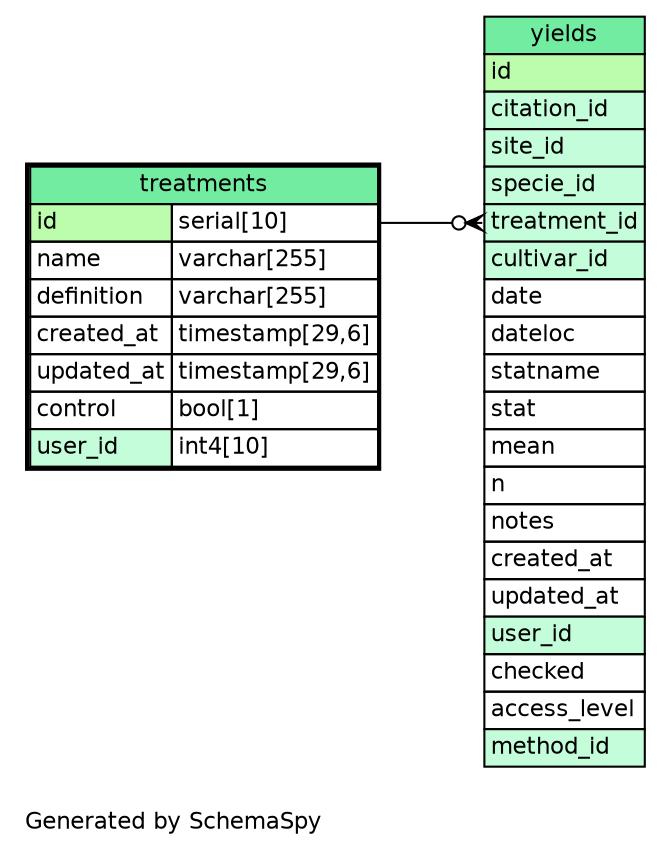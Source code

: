 // dot 2.26.3 on Linux 3.8.0-39-generic
// SchemaSpy rev Unknown
digraph "oneDegreeRelationshipsDiagram" {
  graph [
    rankdir="RL"
    bgcolor="#ffffff"
    label="\nGenerated by SchemaSpy"
    labeljust="l"
    nodesep="0.18"
    ranksep="0.46"
    fontname="Helvetica"
    fontsize="11"
  ];
  node [
    fontname="Helvetica"
    fontsize="11"
    shape="plaintext"
  ];
  edge [
    arrowsize="0.8"
  ];
  "yields":"treatment_id":w -> "treatments":"id.type":e [arrowhead=none dir=back arrowtail=crowodot];
  "treatments" [
    label=<
    <TABLE BORDER="2" CELLBORDER="1" CELLSPACING="0" BGCOLOR="#FFFFFF">
      <TR><TD COLSPAN="4" BGCOLOR="#72ECA1" ALIGN="CENTER">treatments</TD></TR>
      <TR><TD PORT="id" COLSPAN="3" BGCOLOR="#bcfdad !important" ALIGN="LEFT">id</TD><TD PORT="id.type" ALIGN="LEFT">serial[10]</TD></TR>
      <TR><TD PORT="name" COLSPAN="3" ALIGN="LEFT">name</TD><TD PORT="name.type" ALIGN="LEFT">varchar[255]</TD></TR>
      <TR><TD PORT="definition" COLSPAN="3" ALIGN="LEFT">definition</TD><TD PORT="definition.type" ALIGN="LEFT">varchar[255]</TD></TR>
      <TR><TD PORT="created_at" COLSPAN="3" ALIGN="LEFT">created_at</TD><TD PORT="created_at.type" ALIGN="LEFT">timestamp[29,6]</TD></TR>
      <TR><TD PORT="updated_at" COLSPAN="3" ALIGN="LEFT">updated_at</TD><TD PORT="updated_at.type" ALIGN="LEFT">timestamp[29,6]</TD></TR>
      <TR><TD PORT="control" COLSPAN="3" ALIGN="LEFT">control</TD><TD PORT="control.type" ALIGN="LEFT">bool[1]</TD></TR>
      <TR><TD PORT="user_id" COLSPAN="3" BGCOLOR="#c4fdda !important" ALIGN="LEFT">user_id</TD><TD PORT="user_id.type" ALIGN="LEFT">int4[10]</TD></TR>
    </TABLE>>
    URL="treatments.html"
    tooltip="treatments"
  ];
  "yields" [
    label=<
    <TABLE BORDER="0" CELLBORDER="1" CELLSPACING="0" BGCOLOR="#FFFFFF">
      <TR><TD COLSPAN="4" BGCOLOR="#72ECA1" ALIGN="CENTER">yields</TD></TR>
      <TR><TD PORT="id" COLSPAN="4" BGCOLOR="#bcfdad !important" ALIGN="LEFT">id</TD></TR>
      <TR><TD PORT="citation_id" COLSPAN="4" BGCOLOR="#c4fdda !important" ALIGN="LEFT">citation_id</TD></TR>
      <TR><TD PORT="site_id" COLSPAN="4" BGCOLOR="#c4fdda !important" ALIGN="LEFT">site_id</TD></TR>
      <TR><TD PORT="specie_id" COLSPAN="4" BGCOLOR="#c4fdda !important" ALIGN="LEFT">specie_id</TD></TR>
      <TR><TD PORT="treatment_id" COLSPAN="4" BGCOLOR="#c4fdda !important" ALIGN="LEFT">treatment_id</TD></TR>
      <TR><TD PORT="cultivar_id" COLSPAN="4" BGCOLOR="#c4fdda !important" ALIGN="LEFT">cultivar_id</TD></TR>
      <TR><TD PORT="date" COLSPAN="4" ALIGN="LEFT">date</TD></TR>
      <TR><TD PORT="dateloc" COLSPAN="4" ALIGN="LEFT">dateloc</TD></TR>
      <TR><TD PORT="statname" COLSPAN="4" ALIGN="LEFT">statname</TD></TR>
      <TR><TD PORT="stat" COLSPAN="4" ALIGN="LEFT">stat</TD></TR>
      <TR><TD PORT="mean" COLSPAN="4" ALIGN="LEFT">mean</TD></TR>
      <TR><TD PORT="n" COLSPAN="4" ALIGN="LEFT">n</TD></TR>
      <TR><TD PORT="notes" COLSPAN="4" ALIGN="LEFT">notes</TD></TR>
      <TR><TD PORT="created_at" COLSPAN="4" ALIGN="LEFT">created_at</TD></TR>
      <TR><TD PORT="updated_at" COLSPAN="4" ALIGN="LEFT">updated_at</TD></TR>
      <TR><TD PORT="user_id" COLSPAN="4" BGCOLOR="#c4fdda !important" ALIGN="LEFT">user_id</TD></TR>
      <TR><TD PORT="checked" COLSPAN="4" ALIGN="LEFT">checked</TD></TR>
      <TR><TD PORT="access_level" COLSPAN="4" ALIGN="LEFT">access_level</TD></TR>
      <TR><TD PORT="method_id" COLSPAN="4" BGCOLOR="#c4fdda !important" ALIGN="LEFT">method_id</TD></TR>
    </TABLE>>
    URL="yields.html"
    tooltip="yields"
  ];
}
